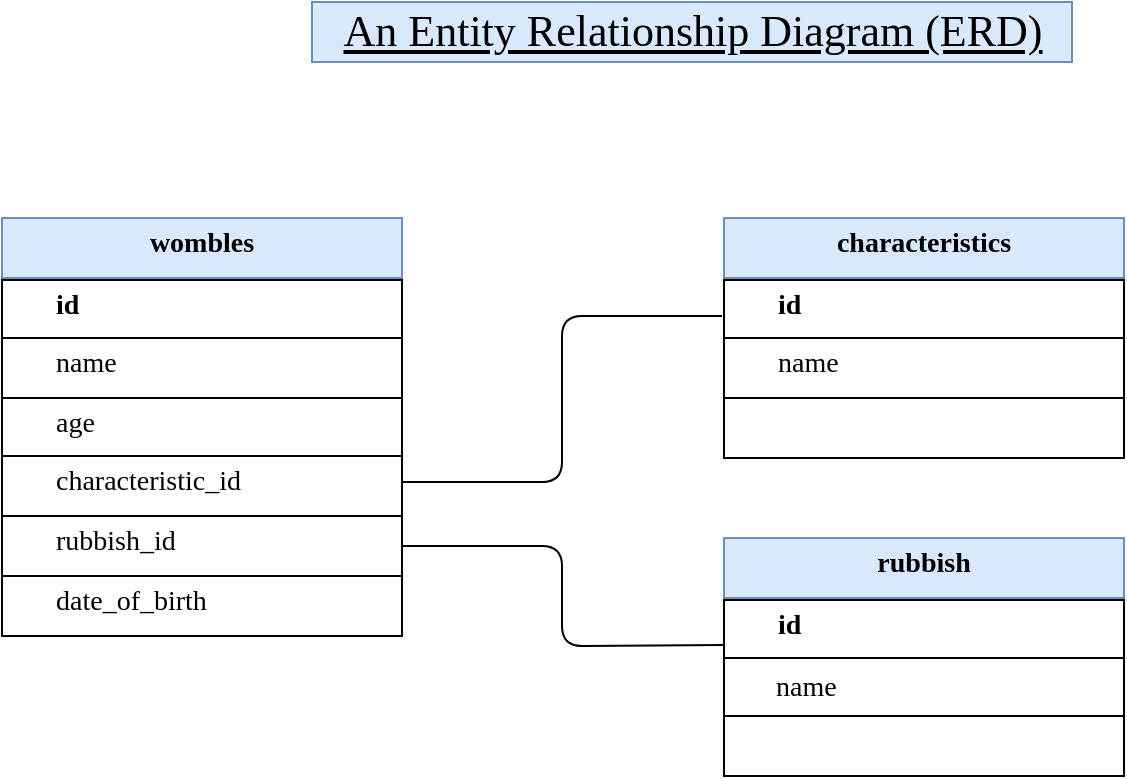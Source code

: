 <mxfile version="13.9.2" type="github">
  <diagram id="R2lEEEUBdFMjLlhIrx00" name="Page-1">
    <mxGraphModel dx="946" dy="578" grid="1" gridSize="10" guides="1" tooltips="1" connect="1" arrows="1" fold="1" page="1" pageScale="1" pageWidth="850" pageHeight="1100" math="0" shadow="0" extFonts="Permanent Marker^https://fonts.googleapis.com/css?family=Permanent+Marker">
      <root>
        <mxCell id="0" />
        <mxCell id="1" parent="0" />
        <mxCell id="nRz9gA-D5gIzsTfMlu9z-2" value="" style="rounded=0;whiteSpace=wrap;html=1;verticalAlign=middle;fillColor=#dae8fc;strokeColor=#6c8ebf;" parent="1" vertex="1">
          <mxGeometry x="80" y="201" width="200" height="30" as="geometry" />
        </mxCell>
        <mxCell id="nRz9gA-D5gIzsTfMlu9z-3" value="wombles" style="text;html=1;strokeColor=none;fillColor=none;align=center;verticalAlign=middle;whiteSpace=wrap;rounded=0;fontFamily=Tahoma;fontSize=14;fontStyle=1" parent="1" vertex="1">
          <mxGeometry x="160" y="204" width="40" height="20" as="geometry" />
        </mxCell>
        <mxCell id="nRz9gA-D5gIzsTfMlu9z-5" style="edgeStyle=orthogonalEdgeStyle;rounded=0;orthogonalLoop=1;jettySize=auto;html=1;exitX=0.5;exitY=1;exitDx=0;exitDy=0;fontFamily=Tahoma;fontSize=14;" parent="1" source="nRz9gA-D5gIzsTfMlu9z-2" target="nRz9gA-D5gIzsTfMlu9z-2" edge="1">
          <mxGeometry relative="1" as="geometry" />
        </mxCell>
        <mxCell id="nRz9gA-D5gIzsTfMlu9z-6" style="edgeStyle=orthogonalEdgeStyle;rounded=0;orthogonalLoop=1;jettySize=auto;html=1;exitX=0.5;exitY=1;exitDx=0;exitDy=0;fontFamily=Tahoma;fontSize=14;" parent="1" source="nRz9gA-D5gIzsTfMlu9z-2" target="nRz9gA-D5gIzsTfMlu9z-2" edge="1">
          <mxGeometry relative="1" as="geometry" />
        </mxCell>
        <mxCell id="nRz9gA-D5gIzsTfMlu9z-13" value="" style="rounded=0;whiteSpace=wrap;html=1;verticalAlign=bottom;" parent="1" vertex="1">
          <mxGeometry x="80" y="232" width="200" height="30" as="geometry" />
        </mxCell>
        <mxCell id="nRz9gA-D5gIzsTfMlu9z-14" value="&lt;b&gt;id&lt;/b&gt;" style="text;html=1;strokeColor=none;fillColor=none;align=left;verticalAlign=middle;whiteSpace=wrap;rounded=0;fontFamily=Tahoma;fontSize=14;fontStyle=0" parent="1" vertex="1">
          <mxGeometry x="105" y="235" width="110" height="20" as="geometry" />
        </mxCell>
        <mxCell id="nRz9gA-D5gIzsTfMlu9z-15" value="" style="rounded=0;whiteSpace=wrap;html=1;verticalAlign=bottom;" parent="1" vertex="1">
          <mxGeometry x="80" y="261" width="200" height="30" as="geometry" />
        </mxCell>
        <mxCell id="nRz9gA-D5gIzsTfMlu9z-16" value="name" style="text;html=1;strokeColor=none;fillColor=none;align=left;verticalAlign=middle;whiteSpace=wrap;rounded=0;fontFamily=Tahoma;fontSize=14;fontStyle=0" parent="1" vertex="1">
          <mxGeometry x="105" y="264" width="130" height="20" as="geometry" />
        </mxCell>
        <mxCell id="nRz9gA-D5gIzsTfMlu9z-19" style="edgeStyle=orthogonalEdgeStyle;rounded=0;orthogonalLoop=1;jettySize=auto;html=1;exitX=0.5;exitY=1;exitDx=0;exitDy=0;fontFamily=Tahoma;fontSize=14;" parent="1" edge="1">
          <mxGeometry relative="1" as="geometry">
            <mxPoint x="180" y="290" as="sourcePoint" />
            <mxPoint x="180" y="290" as="targetPoint" />
          </mxGeometry>
        </mxCell>
        <mxCell id="nRz9gA-D5gIzsTfMlu9z-20" style="edgeStyle=orthogonalEdgeStyle;rounded=0;orthogonalLoop=1;jettySize=auto;html=1;exitX=0.5;exitY=1;exitDx=0;exitDy=0;fontFamily=Tahoma;fontSize=14;" parent="1" edge="1">
          <mxGeometry relative="1" as="geometry">
            <mxPoint x="180" y="290" as="sourcePoint" />
            <mxPoint x="180" y="290" as="targetPoint" />
          </mxGeometry>
        </mxCell>
        <mxCell id="nRz9gA-D5gIzsTfMlu9z-21" value="" style="rounded=0;whiteSpace=wrap;html=1;verticalAlign=bottom;" parent="1" vertex="1">
          <mxGeometry x="80" y="291" width="200" height="30" as="geometry" />
        </mxCell>
        <mxCell id="nRz9gA-D5gIzsTfMlu9z-22" value="age" style="text;html=1;strokeColor=none;fillColor=none;align=left;verticalAlign=middle;whiteSpace=wrap;rounded=0;fontFamily=Tahoma;fontSize=14;fontStyle=0" parent="1" vertex="1">
          <mxGeometry x="105" y="294" width="110" height="20" as="geometry" />
        </mxCell>
        <mxCell id="nRz9gA-D5gIzsTfMlu9z-23" value="" style="rounded=0;whiteSpace=wrap;html=1;verticalAlign=bottom;" parent="1" vertex="1">
          <mxGeometry x="80" y="320" width="200" height="30" as="geometry" />
        </mxCell>
        <mxCell id="nRz9gA-D5gIzsTfMlu9z-24" value="characteristic_id" style="text;html=1;strokeColor=none;fillColor=none;align=left;verticalAlign=middle;whiteSpace=wrap;rounded=0;fontFamily=Tahoma;fontSize=14;fontStyle=0" parent="1" vertex="1">
          <mxGeometry x="105" y="323" width="130" height="20" as="geometry" />
        </mxCell>
        <mxCell id="nRz9gA-D5gIzsTfMlu9z-25" value="" style="rounded=0;whiteSpace=wrap;html=1;verticalAlign=middle;fillColor=#dae8fc;strokeColor=#6c8ebf;" parent="1" vertex="1">
          <mxGeometry x="441" y="201" width="200" height="30" as="geometry" />
        </mxCell>
        <mxCell id="nRz9gA-D5gIzsTfMlu9z-26" value="characteristics" style="text;html=1;strokeColor=none;fillColor=none;align=center;verticalAlign=middle;whiteSpace=wrap;rounded=0;fontFamily=Tahoma;fontSize=14;fontStyle=1" parent="1" vertex="1">
          <mxGeometry x="521" y="204" width="40" height="20" as="geometry" />
        </mxCell>
        <mxCell id="nRz9gA-D5gIzsTfMlu9z-27" style="edgeStyle=orthogonalEdgeStyle;rounded=0;orthogonalLoop=1;jettySize=auto;html=1;exitX=0.5;exitY=1;exitDx=0;exitDy=0;fontFamily=Tahoma;fontSize=14;" parent="1" source="nRz9gA-D5gIzsTfMlu9z-25" target="nRz9gA-D5gIzsTfMlu9z-25" edge="1">
          <mxGeometry relative="1" as="geometry" />
        </mxCell>
        <mxCell id="nRz9gA-D5gIzsTfMlu9z-28" style="edgeStyle=orthogonalEdgeStyle;rounded=0;orthogonalLoop=1;jettySize=auto;html=1;exitX=0.5;exitY=1;exitDx=0;exitDy=0;fontFamily=Tahoma;fontSize=14;" parent="1" source="nRz9gA-D5gIzsTfMlu9z-25" target="nRz9gA-D5gIzsTfMlu9z-25" edge="1">
          <mxGeometry relative="1" as="geometry" />
        </mxCell>
        <mxCell id="nRz9gA-D5gIzsTfMlu9z-29" value="" style="rounded=0;whiteSpace=wrap;html=1;verticalAlign=middle;" parent="1" vertex="1">
          <mxGeometry x="441" y="232" width="200" height="30" as="geometry" />
        </mxCell>
        <mxCell id="nRz9gA-D5gIzsTfMlu9z-30" value="&lt;b&gt;id&lt;/b&gt;" style="text;html=1;strokeColor=none;fillColor=none;align=left;verticalAlign=middle;whiteSpace=wrap;rounded=0;fontFamily=Tahoma;fontSize=14;fontStyle=0" parent="1" vertex="1">
          <mxGeometry x="466" y="235" width="110" height="20" as="geometry" />
        </mxCell>
        <mxCell id="nRz9gA-D5gIzsTfMlu9z-31" value="" style="rounded=0;whiteSpace=wrap;html=1;verticalAlign=middle;" parent="1" vertex="1">
          <mxGeometry x="441" y="261" width="200" height="30" as="geometry" />
        </mxCell>
        <mxCell id="nRz9gA-D5gIzsTfMlu9z-32" value="name" style="text;html=1;strokeColor=none;fillColor=none;align=left;verticalAlign=middle;whiteSpace=wrap;rounded=0;fontFamily=Tahoma;fontSize=14;fontStyle=0" parent="1" vertex="1">
          <mxGeometry x="466" y="264" width="130" height="20" as="geometry" />
        </mxCell>
        <mxCell id="nRz9gA-D5gIzsTfMlu9z-33" style="edgeStyle=orthogonalEdgeStyle;rounded=0;orthogonalLoop=1;jettySize=auto;html=1;exitX=0.5;exitY=1;exitDx=0;exitDy=0;fontFamily=Tahoma;fontSize=14;" parent="1" edge="1">
          <mxGeometry relative="1" as="geometry">
            <mxPoint x="541" y="290" as="sourcePoint" />
            <mxPoint x="541" y="290" as="targetPoint" />
          </mxGeometry>
        </mxCell>
        <mxCell id="nRz9gA-D5gIzsTfMlu9z-34" style="edgeStyle=orthogonalEdgeStyle;rounded=0;orthogonalLoop=1;jettySize=auto;html=1;exitX=0.5;exitY=1;exitDx=0;exitDy=0;fontFamily=Tahoma;fontSize=14;" parent="1" edge="1">
          <mxGeometry relative="1" as="geometry">
            <mxPoint x="541" y="290" as="sourcePoint" />
            <mxPoint x="541" y="290" as="targetPoint" />
          </mxGeometry>
        </mxCell>
        <mxCell id="nRz9gA-D5gIzsTfMlu9z-35" value="" style="rounded=0;whiteSpace=wrap;html=1;verticalAlign=middle;" parent="1" vertex="1">
          <mxGeometry x="441" y="291" width="200" height="30" as="geometry" />
        </mxCell>
        <mxCell id="nRz9gA-D5gIzsTfMlu9z-39" value="" style="rounded=0;whiteSpace=wrap;html=1;verticalAlign=middle;fillColor=#dae8fc;strokeColor=#6c8ebf;" parent="1" vertex="1">
          <mxGeometry x="441" y="361" width="200" height="30" as="geometry" />
        </mxCell>
        <mxCell id="nRz9gA-D5gIzsTfMlu9z-40" value="rubbish" style="text;html=1;strokeColor=none;fillColor=none;align=center;verticalAlign=middle;whiteSpace=wrap;rounded=0;fontFamily=Tahoma;fontSize=14;fontStyle=1" parent="1" vertex="1">
          <mxGeometry x="521" y="364" width="40" height="20" as="geometry" />
        </mxCell>
        <mxCell id="nRz9gA-D5gIzsTfMlu9z-41" style="edgeStyle=orthogonalEdgeStyle;rounded=0;orthogonalLoop=1;jettySize=auto;html=1;exitX=0.5;exitY=1;exitDx=0;exitDy=0;fontFamily=Tahoma;fontSize=14;" parent="1" source="nRz9gA-D5gIzsTfMlu9z-39" target="nRz9gA-D5gIzsTfMlu9z-39" edge="1">
          <mxGeometry relative="1" as="geometry" />
        </mxCell>
        <mxCell id="nRz9gA-D5gIzsTfMlu9z-42" style="edgeStyle=orthogonalEdgeStyle;rounded=0;orthogonalLoop=1;jettySize=auto;html=1;exitX=0.5;exitY=1;exitDx=0;exitDy=0;fontFamily=Tahoma;fontSize=14;" parent="1" source="nRz9gA-D5gIzsTfMlu9z-39" target="nRz9gA-D5gIzsTfMlu9z-39" edge="1">
          <mxGeometry relative="1" as="geometry" />
        </mxCell>
        <mxCell id="nRz9gA-D5gIzsTfMlu9z-43" value="" style="rounded=0;whiteSpace=wrap;html=1;verticalAlign=middle;" parent="1" vertex="1">
          <mxGeometry x="441" y="392" width="200" height="30" as="geometry" />
        </mxCell>
        <mxCell id="nRz9gA-D5gIzsTfMlu9z-44" value="&lt;b&gt;id&lt;/b&gt;" style="text;html=1;strokeColor=none;fillColor=none;align=left;verticalAlign=middle;whiteSpace=wrap;rounded=0;fontFamily=Tahoma;fontSize=14;fontStyle=0" parent="1" vertex="1">
          <mxGeometry x="466" y="395" width="110" height="20" as="geometry" />
        </mxCell>
        <mxCell id="nRz9gA-D5gIzsTfMlu9z-45" value="" style="rounded=0;whiteSpace=wrap;html=1;verticalAlign=middle;" parent="1" vertex="1">
          <mxGeometry x="441" y="421" width="200" height="30" as="geometry" />
        </mxCell>
        <mxCell id="nRz9gA-D5gIzsTfMlu9z-47" style="edgeStyle=orthogonalEdgeStyle;rounded=0;orthogonalLoop=1;jettySize=auto;html=1;exitX=0.5;exitY=1;exitDx=0;exitDy=0;fontFamily=Tahoma;fontSize=14;" parent="1" edge="1">
          <mxGeometry relative="1" as="geometry">
            <mxPoint x="541" y="450" as="sourcePoint" />
            <mxPoint x="541" y="450" as="targetPoint" />
          </mxGeometry>
        </mxCell>
        <mxCell id="nRz9gA-D5gIzsTfMlu9z-48" style="edgeStyle=orthogonalEdgeStyle;rounded=0;orthogonalLoop=1;jettySize=auto;html=1;exitX=0.5;exitY=1;exitDx=0;exitDy=0;fontFamily=Tahoma;fontSize=14;" parent="1" edge="1">
          <mxGeometry relative="1" as="geometry">
            <mxPoint x="541" y="450" as="sourcePoint" />
            <mxPoint x="541" y="450" as="targetPoint" />
          </mxGeometry>
        </mxCell>
        <mxCell id="nRz9gA-D5gIzsTfMlu9z-101" value="An Entity Relationship Diagram (ERD)" style="text;html=1;align=center;verticalAlign=middle;resizable=0;points=[];autosize=1;fontSize=22;fontFamily=Tahoma;fontStyle=4;fillColor=#dae8fc;strokeColor=#6c8ebf;" parent="1" vertex="1">
          <mxGeometry x="235" y="93" width="380" height="30" as="geometry" />
        </mxCell>
        <mxCell id="DeQpCL5bu_igMpKrfEsT-1" value="" style="rounded=0;whiteSpace=wrap;html=1;verticalAlign=bottom;" vertex="1" parent="1">
          <mxGeometry x="80" y="350" width="200" height="30" as="geometry" />
        </mxCell>
        <mxCell id="DeQpCL5bu_igMpKrfEsT-2" value="rubbish_id" style="text;html=1;strokeColor=none;fillColor=none;align=left;verticalAlign=middle;whiteSpace=wrap;rounded=0;fontFamily=Tahoma;fontSize=14;fontStyle=0" vertex="1" parent="1">
          <mxGeometry x="105" y="353" width="130" height="20" as="geometry" />
        </mxCell>
        <mxCell id="DeQpCL5bu_igMpKrfEsT-3" value="" style="rounded=0;whiteSpace=wrap;html=1;verticalAlign=bottom;" vertex="1" parent="1">
          <mxGeometry x="80" y="380" width="200" height="30" as="geometry" />
        </mxCell>
        <mxCell id="DeQpCL5bu_igMpKrfEsT-4" value="date_of_birth" style="text;html=1;strokeColor=none;fillColor=none;align=left;verticalAlign=middle;whiteSpace=wrap;rounded=0;fontFamily=Tahoma;fontSize=14;fontStyle=0" vertex="1" parent="1">
          <mxGeometry x="105" y="383" width="130" height="20" as="geometry" />
        </mxCell>
        <mxCell id="DeQpCL5bu_igMpKrfEsT-6" value="name" style="text;html=1;strokeColor=none;fillColor=none;align=left;verticalAlign=middle;whiteSpace=wrap;rounded=0;fontFamily=Tahoma;fontSize=14;fontStyle=0" vertex="1" parent="1">
          <mxGeometry x="465" y="426" width="110" height="20" as="geometry" />
        </mxCell>
        <mxCell id="DeQpCL5bu_igMpKrfEsT-7" value="" style="rounded=0;whiteSpace=wrap;html=1;verticalAlign=middle;" vertex="1" parent="1">
          <mxGeometry x="441" y="450" width="200" height="30" as="geometry" />
        </mxCell>
        <mxCell id="DeQpCL5bu_igMpKrfEsT-11" value="" style="endArrow=none;html=1;exitX=1;exitY=0.333;exitDx=0;exitDy=0;exitPerimeter=0;" edge="1" parent="1">
          <mxGeometry width="50" height="50" relative="1" as="geometry">
            <mxPoint x="280" y="332.99" as="sourcePoint" />
            <mxPoint x="440" y="250" as="targetPoint" />
            <Array as="points">
              <mxPoint x="360" y="333" />
              <mxPoint x="360" y="250" />
            </Array>
          </mxGeometry>
        </mxCell>
        <mxCell id="DeQpCL5bu_igMpKrfEsT-12" value="" style="endArrow=none;html=1;exitX=1;exitY=0.5;exitDx=0;exitDy=0;entryX=0;entryY=0.75;entryDx=0;entryDy=0;" edge="1" parent="1" source="DeQpCL5bu_igMpKrfEsT-1" target="nRz9gA-D5gIzsTfMlu9z-43">
          <mxGeometry width="50" height="50" relative="1" as="geometry">
            <mxPoint x="280" y="361" as="sourcePoint" />
            <mxPoint x="360" y="411" as="targetPoint" />
            <Array as="points">
              <mxPoint x="360" y="365" />
              <mxPoint x="360" y="415" />
            </Array>
          </mxGeometry>
        </mxCell>
      </root>
    </mxGraphModel>
  </diagram>
</mxfile>
